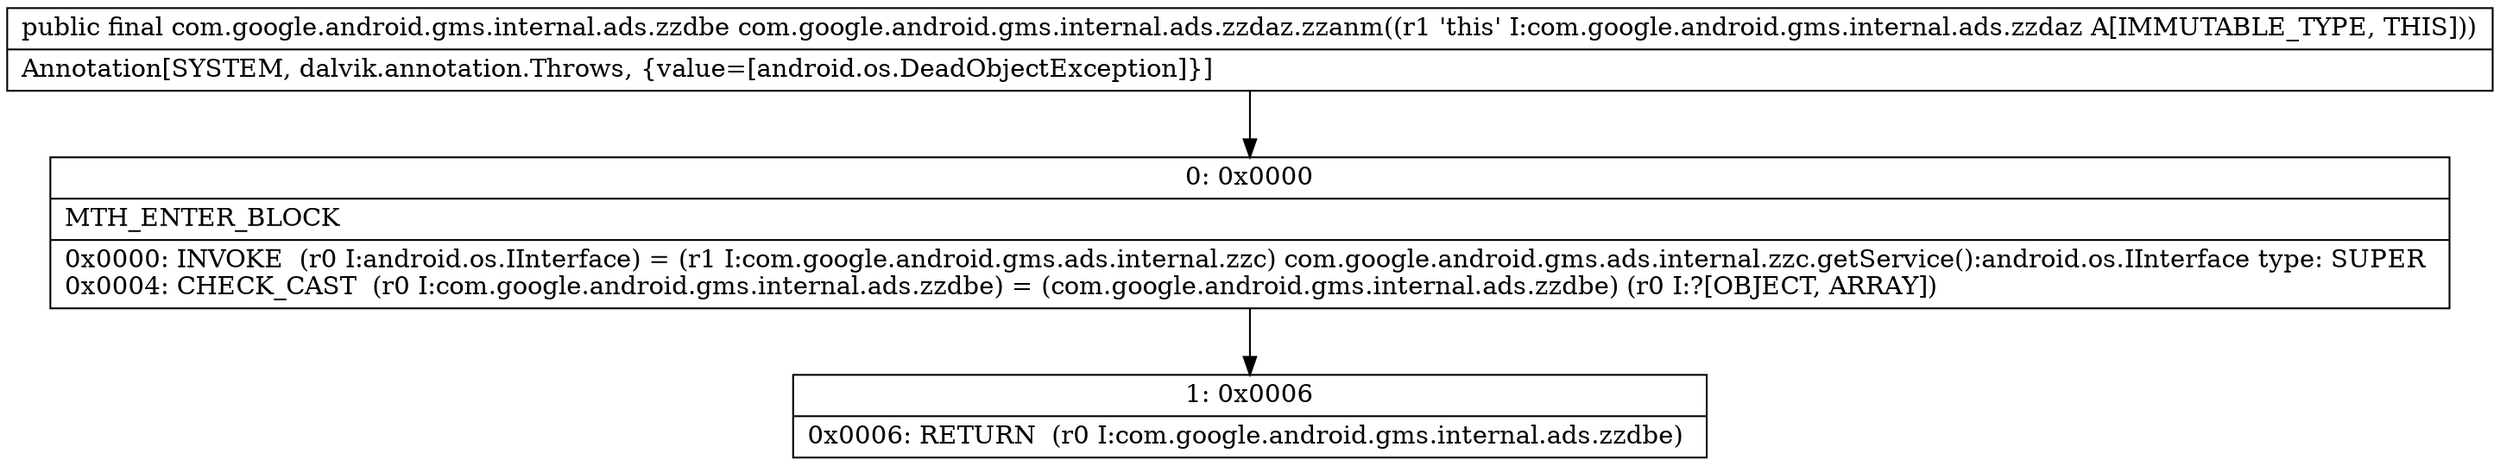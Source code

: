 digraph "CFG forcom.google.android.gms.internal.ads.zzdaz.zzanm()Lcom\/google\/android\/gms\/internal\/ads\/zzdbe;" {
Node_0 [shape=record,label="{0\:\ 0x0000|MTH_ENTER_BLOCK\l|0x0000: INVOKE  (r0 I:android.os.IInterface) = (r1 I:com.google.android.gms.ads.internal.zzc) com.google.android.gms.ads.internal.zzc.getService():android.os.IInterface type: SUPER \l0x0004: CHECK_CAST  (r0 I:com.google.android.gms.internal.ads.zzdbe) = (com.google.android.gms.internal.ads.zzdbe) (r0 I:?[OBJECT, ARRAY]) \l}"];
Node_1 [shape=record,label="{1\:\ 0x0006|0x0006: RETURN  (r0 I:com.google.android.gms.internal.ads.zzdbe) \l}"];
MethodNode[shape=record,label="{public final com.google.android.gms.internal.ads.zzdbe com.google.android.gms.internal.ads.zzdaz.zzanm((r1 'this' I:com.google.android.gms.internal.ads.zzdaz A[IMMUTABLE_TYPE, THIS]))  | Annotation[SYSTEM, dalvik.annotation.Throws, \{value=[android.os.DeadObjectException]\}]\l}"];
MethodNode -> Node_0;
Node_0 -> Node_1;
}


